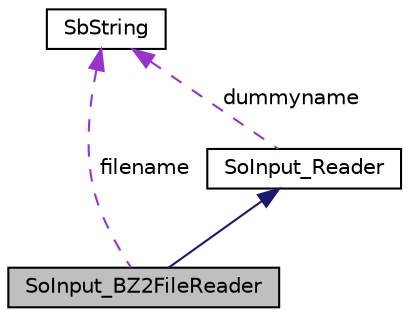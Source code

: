 digraph "SoInput_BZ2FileReader"
{
 // LATEX_PDF_SIZE
  edge [fontname="Helvetica",fontsize="10",labelfontname="Helvetica",labelfontsize="10"];
  node [fontname="Helvetica",fontsize="10",shape=record];
  Node1 [label="SoInput_BZ2FileReader",height=0.2,width=0.4,color="black", fillcolor="grey75", style="filled", fontcolor="black",tooltip=" "];
  Node2 -> Node1 [dir="back",color="midnightblue",fontsize="10",style="solid",fontname="Helvetica"];
  Node2 [label="SoInput_Reader",height=0.2,width=0.4,color="black", fillcolor="white", style="filled",URL="$classSoInput__Reader.html",tooltip=" "];
  Node3 -> Node2 [dir="back",color="darkorchid3",fontsize="10",style="dashed",label=" dummyname" ,fontname="Helvetica"];
  Node3 [label="SbString",height=0.2,width=0.4,color="black", fillcolor="white", style="filled",URL="$classSbString.html",tooltip="The SbString class is a string class with convenience functions for string operations."];
  Node3 -> Node1 [dir="back",color="darkorchid3",fontsize="10",style="dashed",label=" filename" ,fontname="Helvetica"];
}
